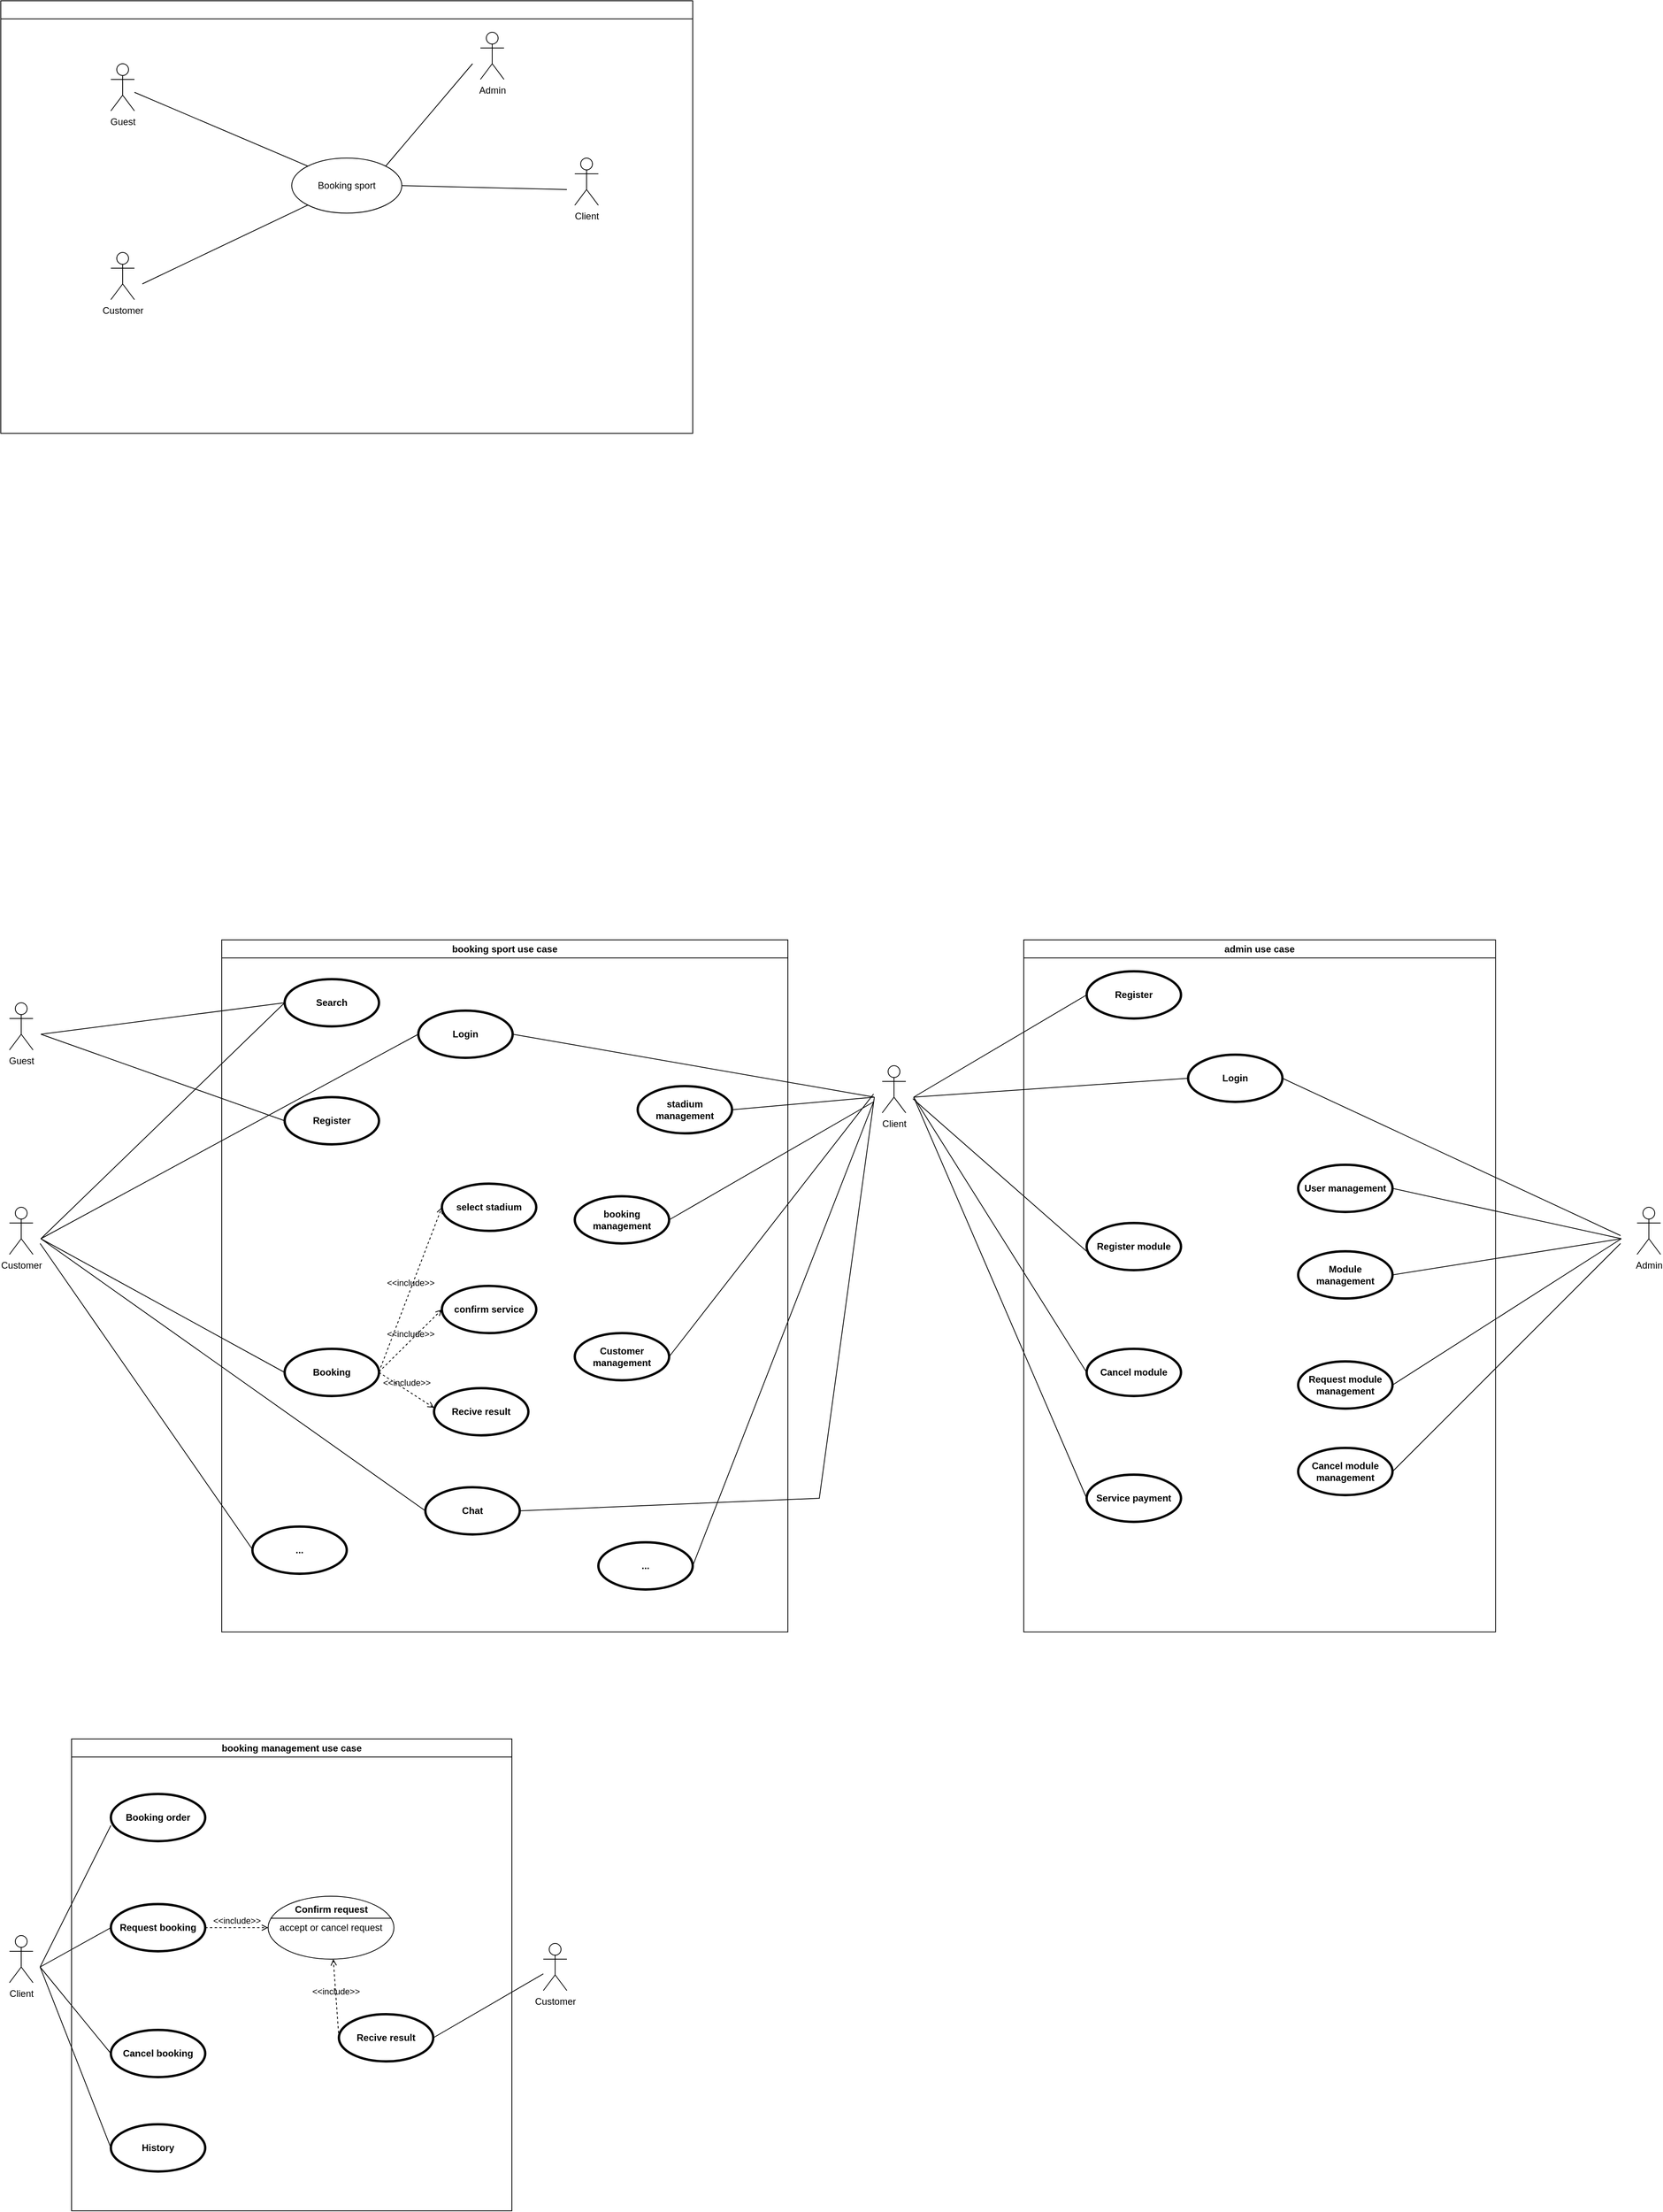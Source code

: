 <mxfile version="22.1.21" type="github">
  <diagram name="Page-1" id="sEAu9rGyXWfr59P4b1Dc">
    <mxGraphModel dx="2899" dy="2203" grid="1" gridSize="10" guides="1" tooltips="1" connect="1" arrows="1" fold="1" page="1" pageScale="1" pageWidth="850" pageHeight="1100" math="0" shadow="0">
      <root>
        <mxCell id="0" />
        <mxCell id="1" parent="0" />
        <mxCell id="-KIOnbsxqLIStmd7eqbL-1" value="Client" style="shape=umlActor;html=1;verticalLabelPosition=bottom;verticalAlign=top;align=center;" parent="1" vertex="1">
          <mxGeometry x="391" y="314" width="30" height="60" as="geometry" />
        </mxCell>
        <mxCell id="-KIOnbsxqLIStmd7eqbL-2" value="Admin" style="shape=umlActor;html=1;verticalLabelPosition=bottom;verticalAlign=top;align=center;" parent="1" vertex="1">
          <mxGeometry x="1351" y="494" width="30" height="60" as="geometry" />
        </mxCell>
        <mxCell id="-KIOnbsxqLIStmd7eqbL-3" value="Guest" style="shape=umlActor;html=1;verticalLabelPosition=bottom;verticalAlign=top;align=center;" parent="1" vertex="1">
          <mxGeometry x="-719" y="234" width="30" height="60" as="geometry" />
        </mxCell>
        <mxCell id="-KIOnbsxqLIStmd7eqbL-4" value="Customer" style="shape=umlActor;html=1;verticalLabelPosition=bottom;verticalAlign=top;align=center;" parent="1" vertex="1">
          <mxGeometry x="-719" y="494" width="30" height="60" as="geometry" />
        </mxCell>
        <mxCell id="UZynZxMn0wIeEGekEBfj-8" value="booking sport use case" style="swimlane;whiteSpace=wrap;html=1;" parent="1" vertex="1">
          <mxGeometry x="-449" y="154" width="720" height="880" as="geometry" />
        </mxCell>
        <mxCell id="UZynZxMn0wIeEGekEBfj-2" value="Search" style="shape=ellipse;html=1;strokeWidth=3;fontStyle=1;whiteSpace=wrap;align=center;perimeter=ellipsePerimeter;" parent="UZynZxMn0wIeEGekEBfj-8" vertex="1">
          <mxGeometry x="80" y="50" width="120" height="60" as="geometry" />
        </mxCell>
        <mxCell id="UZynZxMn0wIeEGekEBfj-5" value="Register" style="shape=ellipse;html=1;strokeWidth=3;fontStyle=1;whiteSpace=wrap;align=center;perimeter=ellipsePerimeter;" parent="UZynZxMn0wIeEGekEBfj-8" vertex="1">
          <mxGeometry x="80" y="200" width="120" height="60" as="geometry" />
        </mxCell>
        <mxCell id="UZynZxMn0wIeEGekEBfj-4" value="Booking" style="shape=ellipse;html=1;strokeWidth=3;fontStyle=1;whiteSpace=wrap;align=center;perimeter=ellipsePerimeter;" parent="UZynZxMn0wIeEGekEBfj-8" vertex="1">
          <mxGeometry x="80" y="520" width="120" height="60" as="geometry" />
        </mxCell>
        <mxCell id="UZynZxMn0wIeEGekEBfj-6" value="Chat" style="shape=ellipse;html=1;strokeWidth=3;fontStyle=1;whiteSpace=wrap;align=center;perimeter=ellipsePerimeter;" parent="UZynZxMn0wIeEGekEBfj-8" vertex="1">
          <mxGeometry x="259" y="696" width="120" height="60" as="geometry" />
        </mxCell>
        <mxCell id="UZynZxMn0wIeEGekEBfj-9" value="Login" style="shape=ellipse;html=1;strokeWidth=3;fontStyle=1;whiteSpace=wrap;align=center;perimeter=ellipsePerimeter;" parent="UZynZxMn0wIeEGekEBfj-8" vertex="1">
          <mxGeometry x="250" y="90" width="120" height="60" as="geometry" />
        </mxCell>
        <mxCell id="UZynZxMn0wIeEGekEBfj-16" value="select stadium" style="shape=ellipse;html=1;strokeWidth=3;fontStyle=1;whiteSpace=wrap;align=center;perimeter=ellipsePerimeter;" parent="UZynZxMn0wIeEGekEBfj-8" vertex="1">
          <mxGeometry x="280" y="310" width="120" height="60" as="geometry" />
        </mxCell>
        <mxCell id="UZynZxMn0wIeEGekEBfj-17" value="confirm service" style="shape=ellipse;html=1;strokeWidth=3;fontStyle=1;whiteSpace=wrap;align=center;perimeter=ellipsePerimeter;" parent="UZynZxMn0wIeEGekEBfj-8" vertex="1">
          <mxGeometry x="280" y="440" width="120" height="60" as="geometry" />
        </mxCell>
        <mxCell id="UZynZxMn0wIeEGekEBfj-26" value="&amp;lt;&amp;lt;include&amp;gt;&amp;gt;" style="edgeStyle=none;html=1;endArrow=open;verticalAlign=bottom;dashed=1;labelBackgroundColor=none;rounded=0;entryX=0;entryY=0.5;entryDx=0;entryDy=0;" parent="UZynZxMn0wIeEGekEBfj-8" target="UZynZxMn0wIeEGekEBfj-16" edge="1">
          <mxGeometry width="160" relative="1" as="geometry">
            <mxPoint x="200" y="549.29" as="sourcePoint" />
            <mxPoint x="360" y="549.29" as="targetPoint" />
          </mxGeometry>
        </mxCell>
        <mxCell id="UZynZxMn0wIeEGekEBfj-27" value="&amp;lt;&amp;lt;include&amp;gt;&amp;gt;" style="edgeStyle=none;html=1;endArrow=open;verticalAlign=bottom;dashed=1;labelBackgroundColor=none;rounded=0;entryX=0;entryY=0.5;entryDx=0;entryDy=0;" parent="UZynZxMn0wIeEGekEBfj-8" target="UZynZxMn0wIeEGekEBfj-17" edge="1">
          <mxGeometry width="160" relative="1" as="geometry">
            <mxPoint x="200" y="549.29" as="sourcePoint" />
            <mxPoint x="360" y="549.29" as="targetPoint" />
          </mxGeometry>
        </mxCell>
        <mxCell id="UZynZxMn0wIeEGekEBfj-40" value="booking management" style="shape=ellipse;html=1;strokeWidth=3;fontStyle=1;whiteSpace=wrap;align=center;perimeter=ellipsePerimeter;" parent="UZynZxMn0wIeEGekEBfj-8" vertex="1">
          <mxGeometry x="449" y="326" width="120" height="60" as="geometry" />
        </mxCell>
        <mxCell id="UZynZxMn0wIeEGekEBfj-41" value="stadium management" style="shape=ellipse;html=1;strokeWidth=3;fontStyle=1;whiteSpace=wrap;align=center;perimeter=ellipsePerimeter;" parent="UZynZxMn0wIeEGekEBfj-8" vertex="1">
          <mxGeometry x="529" y="186" width="120" height="60" as="geometry" />
        </mxCell>
        <mxCell id="jrF5rtS-pManaZBHN2W6-6" value="Recive result" style="shape=ellipse;html=1;strokeWidth=3;fontStyle=1;whiteSpace=wrap;align=center;perimeter=ellipsePerimeter;" parent="UZynZxMn0wIeEGekEBfj-8" vertex="1">
          <mxGeometry x="270" y="570" width="120" height="60" as="geometry" />
        </mxCell>
        <mxCell id="jrF5rtS-pManaZBHN2W6-22" value="Customer management" style="shape=ellipse;html=1;strokeWidth=3;fontStyle=1;whiteSpace=wrap;align=center;perimeter=ellipsePerimeter;" parent="UZynZxMn0wIeEGekEBfj-8" vertex="1">
          <mxGeometry x="449" y="500" width="120" height="60" as="geometry" />
        </mxCell>
        <mxCell id="jrF5rtS-pManaZBHN2W6-40" value="..." style="shape=ellipse;html=1;strokeWidth=3;fontStyle=1;whiteSpace=wrap;align=center;perimeter=ellipsePerimeter;" parent="UZynZxMn0wIeEGekEBfj-8" vertex="1">
          <mxGeometry x="39" y="746" width="120" height="60" as="geometry" />
        </mxCell>
        <mxCell id="jrF5rtS-pManaZBHN2W6-41" value="..." style="shape=ellipse;html=1;strokeWidth=3;fontStyle=1;whiteSpace=wrap;align=center;perimeter=ellipsePerimeter;" parent="UZynZxMn0wIeEGekEBfj-8" vertex="1">
          <mxGeometry x="479" y="766" width="120" height="60" as="geometry" />
        </mxCell>
        <mxCell id="UZynZxMn0wIeEGekEBfj-10" value="" style="edgeStyle=none;html=1;endArrow=none;verticalAlign=bottom;rounded=0;entryX=0;entryY=0.5;entryDx=0;entryDy=0;" parent="1" target="UZynZxMn0wIeEGekEBfj-2" edge="1">
          <mxGeometry width="160" relative="1" as="geometry">
            <mxPoint x="-679" y="274" as="sourcePoint" />
            <mxPoint x="-509" y="254" as="targetPoint" />
          </mxGeometry>
        </mxCell>
        <mxCell id="UZynZxMn0wIeEGekEBfj-11" value="" style="edgeStyle=none;html=1;endArrow=none;verticalAlign=bottom;rounded=0;entryX=0;entryY=0.5;entryDx=0;entryDy=0;" parent="1" target="UZynZxMn0wIeEGekEBfj-5" edge="1">
          <mxGeometry width="160" relative="1" as="geometry">
            <mxPoint x="-679" y="274" as="sourcePoint" />
            <mxPoint x="-359" y="244" as="targetPoint" />
          </mxGeometry>
        </mxCell>
        <mxCell id="UZynZxMn0wIeEGekEBfj-12" value="" style="edgeStyle=none;html=1;endArrow=none;verticalAlign=bottom;rounded=0;entryX=0;entryY=0.5;entryDx=0;entryDy=0;" parent="1" target="UZynZxMn0wIeEGekEBfj-9" edge="1">
          <mxGeometry width="160" relative="1" as="geometry">
            <mxPoint x="-679" y="534" as="sourcePoint" />
            <mxPoint x="-369" y="644" as="targetPoint" />
          </mxGeometry>
        </mxCell>
        <mxCell id="UZynZxMn0wIeEGekEBfj-13" value="" style="edgeStyle=none;html=1;endArrow=none;verticalAlign=bottom;rounded=0;entryX=0;entryY=0.5;entryDx=0;entryDy=0;" parent="1" target="UZynZxMn0wIeEGekEBfj-4" edge="1">
          <mxGeometry width="160" relative="1" as="geometry">
            <mxPoint x="-679" y="534" as="sourcePoint" />
            <mxPoint x="-369" y="644" as="targetPoint" />
          </mxGeometry>
        </mxCell>
        <mxCell id="UZynZxMn0wIeEGekEBfj-14" value="" style="edgeStyle=none;html=1;endArrow=none;verticalAlign=bottom;rounded=0;entryX=0;entryY=0.5;entryDx=0;entryDy=0;" parent="1" target="UZynZxMn0wIeEGekEBfj-6" edge="1">
          <mxGeometry width="160" relative="1" as="geometry">
            <mxPoint x="-679" y="534" as="sourcePoint" />
            <mxPoint x="-369" y="644" as="targetPoint" />
          </mxGeometry>
        </mxCell>
        <mxCell id="UZynZxMn0wIeEGekEBfj-15" value="" style="edgeStyle=none;html=1;endArrow=none;verticalAlign=bottom;rounded=0;entryX=1;entryY=0.5;entryDx=0;entryDy=0;" parent="1" target="UZynZxMn0wIeEGekEBfj-6" edge="1">
          <mxGeometry width="160" relative="1" as="geometry">
            <mxPoint x="381" y="354" as="sourcePoint" />
            <mxPoint x="441" y="734" as="targetPoint" />
            <Array as="points">
              <mxPoint x="311" y="864" />
            </Array>
          </mxGeometry>
        </mxCell>
        <mxCell id="UZynZxMn0wIeEGekEBfj-18" value="admin use case" style="swimlane;whiteSpace=wrap;html=1;startSize=23;" parent="1" vertex="1">
          <mxGeometry x="571" y="154" width="600" height="880" as="geometry" />
        </mxCell>
        <mxCell id="UZynZxMn0wIeEGekEBfj-19" value="Register" style="shape=ellipse;html=1;strokeWidth=3;fontStyle=1;whiteSpace=wrap;align=center;perimeter=ellipsePerimeter;" parent="UZynZxMn0wIeEGekEBfj-18" vertex="1">
          <mxGeometry x="80" y="40" width="120" height="60" as="geometry" />
        </mxCell>
        <mxCell id="UZynZxMn0wIeEGekEBfj-20" value="Register module" style="shape=ellipse;html=1;strokeWidth=3;fontStyle=1;whiteSpace=wrap;align=center;perimeter=ellipsePerimeter;" parent="UZynZxMn0wIeEGekEBfj-18" vertex="1">
          <mxGeometry x="80" y="360" width="120" height="60" as="geometry" />
        </mxCell>
        <mxCell id="UZynZxMn0wIeEGekEBfj-21" value="Service payment" style="shape=ellipse;html=1;strokeWidth=3;fontStyle=1;whiteSpace=wrap;align=center;perimeter=ellipsePerimeter;" parent="UZynZxMn0wIeEGekEBfj-18" vertex="1">
          <mxGeometry x="80" y="680" width="120" height="60" as="geometry" />
        </mxCell>
        <mxCell id="UZynZxMn0wIeEGekEBfj-23" value="Cancel module" style="shape=ellipse;html=1;strokeWidth=3;fontStyle=1;whiteSpace=wrap;align=center;perimeter=ellipsePerimeter;" parent="UZynZxMn0wIeEGekEBfj-18" vertex="1">
          <mxGeometry x="80" y="520" width="120" height="60" as="geometry" />
        </mxCell>
        <mxCell id="UZynZxMn0wIeEGekEBfj-28" value="Login" style="shape=ellipse;html=1;strokeWidth=3;fontStyle=1;whiteSpace=wrap;align=center;perimeter=ellipsePerimeter;" parent="UZynZxMn0wIeEGekEBfj-18" vertex="1">
          <mxGeometry x="209" y="146" width="120" height="60" as="geometry" />
        </mxCell>
        <mxCell id="UZynZxMn0wIeEGekEBfj-35" value="User management" style="shape=ellipse;html=1;strokeWidth=3;fontStyle=1;whiteSpace=wrap;align=center;perimeter=ellipsePerimeter;" parent="UZynZxMn0wIeEGekEBfj-18" vertex="1">
          <mxGeometry x="349" y="286" width="120" height="60" as="geometry" />
        </mxCell>
        <mxCell id="UZynZxMn0wIeEGekEBfj-36" value="Module management" style="shape=ellipse;html=1;strokeWidth=3;fontStyle=1;whiteSpace=wrap;align=center;perimeter=ellipsePerimeter;" parent="UZynZxMn0wIeEGekEBfj-18" vertex="1">
          <mxGeometry x="349" y="396" width="120" height="60" as="geometry" />
        </mxCell>
        <mxCell id="UZynZxMn0wIeEGekEBfj-37" value="Request module management" style="shape=ellipse;html=1;strokeWidth=3;fontStyle=1;whiteSpace=wrap;align=center;perimeter=ellipsePerimeter;" parent="UZynZxMn0wIeEGekEBfj-18" vertex="1">
          <mxGeometry x="349" y="536" width="120" height="60" as="geometry" />
        </mxCell>
        <mxCell id="UZynZxMn0wIeEGekEBfj-32" value="" style="edgeStyle=none;html=1;endArrow=none;verticalAlign=bottom;rounded=0;exitX=1;exitY=0.5;exitDx=0;exitDy=0;" parent="UZynZxMn0wIeEGekEBfj-18" source="UZynZxMn0wIeEGekEBfj-35" edge="1">
          <mxGeometry width="160" relative="1" as="geometry">
            <mxPoint x="520" y="170" as="sourcePoint" />
            <mxPoint x="760" y="380" as="targetPoint" />
          </mxGeometry>
        </mxCell>
        <mxCell id="jrF5rtS-pManaZBHN2W6-31" value="Cancel module management" style="shape=ellipse;html=1;strokeWidth=3;fontStyle=1;whiteSpace=wrap;align=center;perimeter=ellipsePerimeter;" parent="UZynZxMn0wIeEGekEBfj-18" vertex="1">
          <mxGeometry x="349" y="646" width="120" height="60" as="geometry" />
        </mxCell>
        <mxCell id="UZynZxMn0wIeEGekEBfj-30" value="" style="edgeStyle=none;html=1;endArrow=none;verticalAlign=bottom;rounded=0;entryX=0;entryY=0.5;entryDx=0;entryDy=0;" parent="1" target="UZynZxMn0wIeEGekEBfj-19" edge="1">
          <mxGeometry width="160" relative="1" as="geometry">
            <mxPoint x="431" y="354" as="sourcePoint" />
            <mxPoint x="591" y="354" as="targetPoint" />
          </mxGeometry>
        </mxCell>
        <mxCell id="UZynZxMn0wIeEGekEBfj-31" value="" style="edgeStyle=none;html=1;endArrow=none;verticalAlign=bottom;rounded=0;entryX=0;entryY=0.5;entryDx=0;entryDy=0;" parent="1" target="UZynZxMn0wIeEGekEBfj-28" edge="1">
          <mxGeometry width="160" relative="1" as="geometry">
            <mxPoint x="431" y="354" as="sourcePoint" />
            <mxPoint x="661" y="244" as="targetPoint" />
          </mxGeometry>
        </mxCell>
        <mxCell id="UZynZxMn0wIeEGekEBfj-33" value="" style="edgeStyle=none;html=1;endArrow=none;verticalAlign=bottom;rounded=0;entryX=0;entryY=0.5;entryDx=0;entryDy=0;" parent="1" target="UZynZxMn0wIeEGekEBfj-23" edge="1">
          <mxGeometry width="160" relative="1" as="geometry">
            <mxPoint x="431" y="354" as="sourcePoint" />
            <mxPoint x="681" y="264" as="targetPoint" />
          </mxGeometry>
        </mxCell>
        <mxCell id="UZynZxMn0wIeEGekEBfj-34" value="" style="edgeStyle=none;html=1;endArrow=none;verticalAlign=bottom;rounded=0;entryX=0;entryY=0.5;entryDx=0;entryDy=0;" parent="1" target="UZynZxMn0wIeEGekEBfj-21" edge="1">
          <mxGeometry width="160" relative="1" as="geometry">
            <mxPoint x="431" y="354" as="sourcePoint" />
            <mxPoint x="691" y="274" as="targetPoint" />
          </mxGeometry>
        </mxCell>
        <mxCell id="UZynZxMn0wIeEGekEBfj-38" value="" style="edgeStyle=none;html=1;endArrow=none;verticalAlign=bottom;rounded=0;exitX=1;exitY=0.5;exitDx=0;exitDy=0;" parent="1" source="UZynZxMn0wIeEGekEBfj-36" edge="1">
          <mxGeometry width="160" relative="1" as="geometry">
            <mxPoint x="1101" y="444" as="sourcePoint" />
            <mxPoint x="1331" y="534" as="targetPoint" />
          </mxGeometry>
        </mxCell>
        <mxCell id="UZynZxMn0wIeEGekEBfj-39" value="" style="edgeStyle=none;html=1;endArrow=none;verticalAlign=bottom;rounded=0;exitX=1;exitY=0.5;exitDx=0;exitDy=0;" parent="1" source="UZynZxMn0wIeEGekEBfj-37" edge="1">
          <mxGeometry width="160" relative="1" as="geometry">
            <mxPoint x="1091" y="324" as="sourcePoint" />
            <mxPoint x="1331" y="534" as="targetPoint" />
          </mxGeometry>
        </mxCell>
        <mxCell id="jrF5rtS-pManaZBHN2W6-1" value="" style="edgeStyle=none;html=1;endArrow=none;verticalAlign=bottom;rounded=0;entryX=0;entryY=0.5;entryDx=0;entryDy=0;" parent="1" target="UZynZxMn0wIeEGekEBfj-2" edge="1">
          <mxGeometry width="160" relative="1" as="geometry">
            <mxPoint x="-679" y="534" as="sourcePoint" />
            <mxPoint x="-489" y="484" as="targetPoint" />
          </mxGeometry>
        </mxCell>
        <mxCell id="jrF5rtS-pManaZBHN2W6-3" value="&amp;lt;&amp;lt;include&amp;gt;&amp;gt;" style="edgeStyle=none;html=1;endArrow=open;verticalAlign=bottom;dashed=1;labelBackgroundColor=none;rounded=0;entryX=0;entryY=0.5;entryDx=0;entryDy=0;" parent="1" edge="1">
          <mxGeometry width="160" relative="1" as="geometry">
            <mxPoint x="-249" y="704" as="sourcePoint" />
            <mxPoint x="-179" y="749" as="targetPoint" />
          </mxGeometry>
        </mxCell>
        <mxCell id="jrF5rtS-pManaZBHN2W6-4" value="" style="endArrow=none;html=1;rounded=0;entryX=1;entryY=0.5;entryDx=0;entryDy=0;" parent="1" target="UZynZxMn0wIeEGekEBfj-9" edge="1">
          <mxGeometry width="50" height="50" relative="1" as="geometry">
            <mxPoint x="381" y="354" as="sourcePoint" />
            <mxPoint x="-99" y="424" as="targetPoint" />
          </mxGeometry>
        </mxCell>
        <mxCell id="jrF5rtS-pManaZBHN2W6-7" value="" style="edgeStyle=none;html=1;endArrow=none;verticalAlign=bottom;rounded=0;exitX=1;exitY=0.5;exitDx=0;exitDy=0;" parent="1" source="UZynZxMn0wIeEGekEBfj-41" edge="1">
          <mxGeometry width="160" relative="1" as="geometry">
            <mxPoint x="221" y="354" as="sourcePoint" />
            <mxPoint x="381" y="354" as="targetPoint" />
          </mxGeometry>
        </mxCell>
        <mxCell id="jrF5rtS-pManaZBHN2W6-9" value="" style="swimlane;whiteSpace=wrap;html=1;" parent="1" vertex="1">
          <mxGeometry x="-730" y="-1040" width="880" height="550" as="geometry" />
        </mxCell>
        <mxCell id="jrF5rtS-pManaZBHN2W6-10" value="Guest" style="shape=umlActor;html=1;verticalLabelPosition=bottom;verticalAlign=top;align=center;" parent="jrF5rtS-pManaZBHN2W6-9" vertex="1">
          <mxGeometry x="140" y="80" width="30" height="60" as="geometry" />
        </mxCell>
        <mxCell id="jrF5rtS-pManaZBHN2W6-12" value="Admin" style="shape=umlActor;html=1;verticalLabelPosition=bottom;verticalAlign=top;align=center;" parent="jrF5rtS-pManaZBHN2W6-9" vertex="1">
          <mxGeometry x="610" y="40" width="30" height="60" as="geometry" />
        </mxCell>
        <mxCell id="jrF5rtS-pManaZBHN2W6-14" value="Customer" style="shape=umlActor;html=1;verticalLabelPosition=bottom;verticalAlign=top;align=center;" parent="jrF5rtS-pManaZBHN2W6-9" vertex="1">
          <mxGeometry x="140" y="320" width="30" height="60" as="geometry" />
        </mxCell>
        <mxCell id="jrF5rtS-pManaZBHN2W6-11" value="Client" style="shape=umlActor;html=1;verticalLabelPosition=bottom;verticalAlign=top;align=center;" parent="jrF5rtS-pManaZBHN2W6-9" vertex="1">
          <mxGeometry x="730" y="200" width="30" height="60" as="geometry" />
        </mxCell>
        <mxCell id="jrF5rtS-pManaZBHN2W6-15" value="Booking sport" style="ellipse;whiteSpace=wrap;html=1;" parent="jrF5rtS-pManaZBHN2W6-9" vertex="1">
          <mxGeometry x="370" y="200" width="140" height="70" as="geometry" />
        </mxCell>
        <mxCell id="jrF5rtS-pManaZBHN2W6-16" value="" style="edgeStyle=none;html=1;endArrow=none;verticalAlign=bottom;rounded=0;entryX=0;entryY=0;entryDx=0;entryDy=0;" parent="jrF5rtS-pManaZBHN2W6-9" source="jrF5rtS-pManaZBHN2W6-10" target="jrF5rtS-pManaZBHN2W6-15" edge="1">
          <mxGeometry width="160" relative="1" as="geometry">
            <mxPoint x="510" y="200" as="sourcePoint" />
            <mxPoint x="670" y="200" as="targetPoint" />
          </mxGeometry>
        </mxCell>
        <mxCell id="jrF5rtS-pManaZBHN2W6-17" value="" style="edgeStyle=none;html=1;endArrow=none;verticalAlign=bottom;rounded=0;entryX=1;entryY=0;entryDx=0;entryDy=0;" parent="1" target="jrF5rtS-pManaZBHN2W6-15" edge="1">
          <mxGeometry width="160" relative="1" as="geometry">
            <mxPoint x="-130" y="-960" as="sourcePoint" />
            <mxPoint x="-60" y="-840" as="targetPoint" />
          </mxGeometry>
        </mxCell>
        <mxCell id="jrF5rtS-pManaZBHN2W6-18" value="" style="edgeStyle=none;html=1;endArrow=none;verticalAlign=bottom;rounded=0;exitX=1;exitY=0.5;exitDx=0;exitDy=0;" parent="1" source="jrF5rtS-pManaZBHN2W6-15" edge="1">
          <mxGeometry width="160" relative="1" as="geometry">
            <mxPoint x="-220" y="-840" as="sourcePoint" />
            <mxPoint x="-10" y="-800" as="targetPoint" />
          </mxGeometry>
        </mxCell>
        <mxCell id="jrF5rtS-pManaZBHN2W6-19" value="" style="edgeStyle=none;html=1;endArrow=none;verticalAlign=bottom;rounded=0;entryX=0;entryY=1;entryDx=0;entryDy=0;" parent="1" target="jrF5rtS-pManaZBHN2W6-15" edge="1">
          <mxGeometry width="160" relative="1" as="geometry">
            <mxPoint x="-550" y="-680" as="sourcePoint" />
            <mxPoint x="-60" y="-840" as="targetPoint" />
          </mxGeometry>
        </mxCell>
        <mxCell id="jrF5rtS-pManaZBHN2W6-28" value="" style="edgeStyle=none;html=1;endArrow=none;verticalAlign=bottom;rounded=0;exitX=1;exitY=0.5;exitDx=0;exitDy=0;" parent="1" source="UZynZxMn0wIeEGekEBfj-28" edge="1">
          <mxGeometry width="160" relative="1" as="geometry">
            <mxPoint x="1050" y="480" as="sourcePoint" />
            <mxPoint x="1330" y="530" as="targetPoint" />
          </mxGeometry>
        </mxCell>
        <mxCell id="jrF5rtS-pManaZBHN2W6-29" value="" style="edgeStyle=none;html=1;endArrow=none;verticalAlign=bottom;rounded=0;entryX=0;entryY=0.5;entryDx=0;entryDy=0;" parent="1" edge="1">
          <mxGeometry width="160" relative="1" as="geometry">
            <mxPoint x="430" y="356" as="sourcePoint" />
            <mxPoint x="651.0" y="550" as="targetPoint" />
          </mxGeometry>
        </mxCell>
        <mxCell id="jrF5rtS-pManaZBHN2W6-32" value="" style="edgeStyle=none;html=1;endArrow=none;verticalAlign=bottom;rounded=0;exitX=1;exitY=0.5;exitDx=0;exitDy=0;" parent="1" source="jrF5rtS-pManaZBHN2W6-31" edge="1">
          <mxGeometry width="160" relative="1" as="geometry">
            <mxPoint x="710" y="540" as="sourcePoint" />
            <mxPoint x="1330" y="540" as="targetPoint" />
          </mxGeometry>
        </mxCell>
        <mxCell id="jrF5rtS-pManaZBHN2W6-33" value="" style="edgeStyle=none;html=1;endArrow=none;verticalAlign=bottom;rounded=0;exitX=1;exitY=0.5;exitDx=0;exitDy=0;" parent="1" source="UZynZxMn0wIeEGekEBfj-40" edge="1">
          <mxGeometry width="160" relative="1" as="geometry">
            <mxPoint x="160" y="540" as="sourcePoint" />
            <mxPoint x="380" y="360" as="targetPoint" />
          </mxGeometry>
        </mxCell>
        <mxCell id="jrF5rtS-pManaZBHN2W6-35" value="" style="edgeStyle=none;html=1;endArrow=none;verticalAlign=bottom;rounded=0;exitX=1;exitY=0.5;exitDx=0;exitDy=0;" parent="1" source="jrF5rtS-pManaZBHN2W6-22" edge="1">
          <mxGeometry width="160" relative="1" as="geometry">
            <mxPoint x="160" y="540" as="sourcePoint" />
            <mxPoint x="380" y="350" as="targetPoint" />
          </mxGeometry>
        </mxCell>
        <mxCell id="jrF5rtS-pManaZBHN2W6-37" value="" style="edgeStyle=none;html=1;endArrow=none;verticalAlign=bottom;rounded=0;entryX=0;entryY=0.5;entryDx=0;entryDy=0;" parent="1" edge="1">
          <mxGeometry width="160" relative="1" as="geometry">
            <mxPoint x="-680" y="540" as="sourcePoint" />
            <mxPoint x="-410" y="929" as="targetPoint" />
          </mxGeometry>
        </mxCell>
        <mxCell id="jrF5rtS-pManaZBHN2W6-39" value="" style="edgeStyle=none;html=1;endArrow=none;verticalAlign=bottom;rounded=0;exitX=1;exitY=0.5;exitDx=0;exitDy=0;" parent="1" source="jrF5rtS-pManaZBHN2W6-41" edge="1">
          <mxGeometry width="160" relative="1" as="geometry">
            <mxPoint x="220" y="975" as="sourcePoint" />
            <mxPoint x="380" y="360" as="targetPoint" />
          </mxGeometry>
        </mxCell>
        <mxCell id="jrF5rtS-pManaZBHN2W6-42" value="booking management use case" style="swimlane;whiteSpace=wrap;html=1;" parent="1" vertex="1">
          <mxGeometry x="-640" y="1170" width="560" height="600" as="geometry" />
        </mxCell>
        <mxCell id="jrF5rtS-pManaZBHN2W6-44" value="Booking order" style="shape=ellipse;html=1;strokeWidth=3;fontStyle=1;whiteSpace=wrap;align=center;perimeter=ellipsePerimeter;" parent="jrF5rtS-pManaZBHN2W6-42" vertex="1">
          <mxGeometry x="50" y="70" width="120" height="60" as="geometry" />
        </mxCell>
        <mxCell id="jrF5rtS-pManaZBHN2W6-48" value="Request booking" style="shape=ellipse;html=1;strokeWidth=3;fontStyle=1;whiteSpace=wrap;align=center;perimeter=ellipsePerimeter;" parent="jrF5rtS-pManaZBHN2W6-42" vertex="1">
          <mxGeometry x="50" y="210" width="120" height="60" as="geometry" />
        </mxCell>
        <mxCell id="jrF5rtS-pManaZBHN2W6-50" value="Cancel booking" style="shape=ellipse;html=1;strokeWidth=3;fontStyle=1;whiteSpace=wrap;align=center;perimeter=ellipsePerimeter;" parent="jrF5rtS-pManaZBHN2W6-42" vertex="1">
          <mxGeometry x="50" y="370" width="120" height="60" as="geometry" />
        </mxCell>
        <mxCell id="jrF5rtS-pManaZBHN2W6-55" value="Recive result" style="shape=ellipse;html=1;strokeWidth=3;fontStyle=1;whiteSpace=wrap;align=center;perimeter=ellipsePerimeter;" parent="jrF5rtS-pManaZBHN2W6-42" vertex="1">
          <mxGeometry x="340" y="350" width="120" height="60" as="geometry" />
        </mxCell>
        <mxCell id="jrF5rtS-pManaZBHN2W6-59" value="&amp;lt;&amp;lt;include&amp;gt;&amp;gt;" style="edgeStyle=none;html=1;endArrow=open;verticalAlign=bottom;dashed=1;labelBackgroundColor=none;rounded=0;exitX=1;exitY=0.5;exitDx=0;exitDy=0;entryX=0;entryY=0.5;entryDx=0;entryDy=0;entryPerimeter=0;" parent="jrF5rtS-pManaZBHN2W6-42" source="jrF5rtS-pManaZBHN2W6-48" target="jrF5rtS-pManaZBHN2W6-62" edge="1">
          <mxGeometry width="160" relative="1" as="geometry">
            <mxPoint x="350" y="340" as="sourcePoint" />
            <mxPoint x="280" y="210" as="targetPoint" />
          </mxGeometry>
        </mxCell>
        <mxCell id="jrF5rtS-pManaZBHN2W6-62" value="accept or cancel request" style="html=1;shape=mxgraph.sysml.useCaseExtPt;whiteSpace=wrap;align=center;" parent="jrF5rtS-pManaZBHN2W6-42" vertex="1">
          <mxGeometry x="250" y="200" width="160" height="80" as="geometry" />
        </mxCell>
        <mxCell id="jrF5rtS-pManaZBHN2W6-63" value="Confirm request" style="resizable=0;html=1;verticalAlign=middle;align=center;labelBackgroundColor=none;fontStyle=1;" parent="jrF5rtS-pManaZBHN2W6-62" connectable="0" vertex="1">
          <mxGeometry x="80" y="17" as="geometry" />
        </mxCell>
        <mxCell id="jrF5rtS-pManaZBHN2W6-65" value="&amp;lt;&amp;lt;include&amp;gt;&amp;gt;" style="edgeStyle=none;html=1;endArrow=open;verticalAlign=bottom;dashed=1;labelBackgroundColor=none;rounded=0;exitX=0;exitY=0.5;exitDx=0;exitDy=0;" parent="jrF5rtS-pManaZBHN2W6-42" source="jrF5rtS-pManaZBHN2W6-55" target="jrF5rtS-pManaZBHN2W6-62" edge="1">
          <mxGeometry width="160" relative="1" as="geometry">
            <mxPoint x="350" y="340" as="sourcePoint" />
            <mxPoint x="510" y="340" as="targetPoint" />
          </mxGeometry>
        </mxCell>
        <mxCell id="jrF5rtS-pManaZBHN2W6-69" value="History" style="shape=ellipse;html=1;strokeWidth=3;fontStyle=1;whiteSpace=wrap;align=center;perimeter=ellipsePerimeter;" parent="jrF5rtS-pManaZBHN2W6-42" vertex="1">
          <mxGeometry x="50" y="490" width="120" height="60" as="geometry" />
        </mxCell>
        <mxCell id="jrF5rtS-pManaZBHN2W6-43" value="Client" style="shape=umlActor;html=1;verticalLabelPosition=bottom;verticalAlign=top;align=center;" parent="1" vertex="1">
          <mxGeometry x="-719" y="1420" width="30" height="60" as="geometry" />
        </mxCell>
        <mxCell id="jrF5rtS-pManaZBHN2W6-56" value="" style="edgeStyle=none;html=1;endArrow=none;verticalAlign=bottom;rounded=0;entryX=0;entryY=0.667;entryDx=0;entryDy=0;entryPerimeter=0;" parent="1" target="jrF5rtS-pManaZBHN2W6-44" edge="1">
          <mxGeometry width="160" relative="1" as="geometry">
            <mxPoint x="-680" y="1460" as="sourcePoint" />
            <mxPoint x="-520" y="1460" as="targetPoint" />
          </mxGeometry>
        </mxCell>
        <mxCell id="jrF5rtS-pManaZBHN2W6-57" value="" style="edgeStyle=none;html=1;endArrow=none;verticalAlign=bottom;rounded=0;entryX=0;entryY=0.5;entryDx=0;entryDy=0;" parent="1" target="jrF5rtS-pManaZBHN2W6-48" edge="1">
          <mxGeometry width="160" relative="1" as="geometry">
            <mxPoint x="-680" y="1460" as="sourcePoint" />
            <mxPoint x="-520" y="1460" as="targetPoint" />
          </mxGeometry>
        </mxCell>
        <mxCell id="jrF5rtS-pManaZBHN2W6-58" value="" style="edgeStyle=none;html=1;endArrow=none;verticalAlign=bottom;rounded=0;entryX=0;entryY=0.5;entryDx=0;entryDy=0;" parent="1" target="jrF5rtS-pManaZBHN2W6-50" edge="1">
          <mxGeometry width="160" relative="1" as="geometry">
            <mxPoint x="-680" y="1460" as="sourcePoint" />
            <mxPoint x="-520" y="1460" as="targetPoint" />
          </mxGeometry>
        </mxCell>
        <mxCell id="jrF5rtS-pManaZBHN2W6-66" value="Customer" style="shape=umlActor;html=1;verticalLabelPosition=bottom;verticalAlign=top;align=center;" parent="1" vertex="1">
          <mxGeometry x="-40" y="1430" width="30" height="60" as="geometry" />
        </mxCell>
        <mxCell id="jrF5rtS-pManaZBHN2W6-67" value="" style="edgeStyle=none;html=1;endArrow=none;verticalAlign=bottom;rounded=0;exitX=1;exitY=0.5;exitDx=0;exitDy=0;" parent="1" source="jrF5rtS-pManaZBHN2W6-55" target="jrF5rtS-pManaZBHN2W6-66" edge="1">
          <mxGeometry width="160" relative="1" as="geometry">
            <mxPoint x="-210" y="1510" as="sourcePoint" />
            <mxPoint x="240" y="1460" as="targetPoint" />
          </mxGeometry>
        </mxCell>
        <mxCell id="jrF5rtS-pManaZBHN2W6-70" value="" style="edgeStyle=none;html=1;endArrow=none;verticalAlign=bottom;rounded=0;entryX=0;entryY=0.5;entryDx=0;entryDy=0;" parent="1" target="jrF5rtS-pManaZBHN2W6-69" edge="1">
          <mxGeometry width="160" relative="1" as="geometry">
            <mxPoint x="-680" y="1460" as="sourcePoint" />
            <mxPoint x="-580" y="1580" as="targetPoint" />
          </mxGeometry>
        </mxCell>
      </root>
    </mxGraphModel>
  </diagram>
</mxfile>

